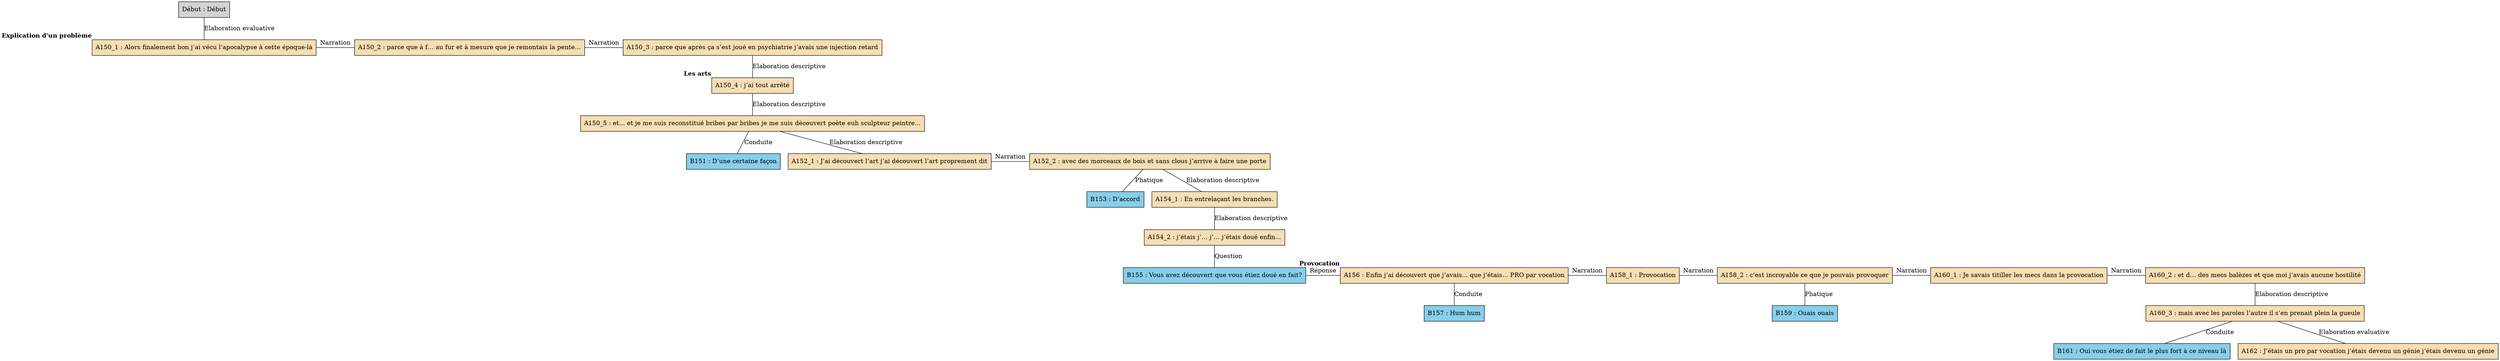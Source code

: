 digraph E02 {
	node [shape=box style=filled]
	"Début" [label="Début : Début" xlabel=""]
	A150_1 [label="A150_1 : Alors finalement bon j’ai vécu l’apocalypse à cette époque-là" fillcolor=wheat xlabel=<<B>Explication d'un problème</B>>]
	A150_2 [label="A150_2 : parce que à f… au fur et à mesure que je remontais la pente..." fillcolor=wheat xlabel=""]
	A150_3 [label="A150_3 : parce que après ça s’est joué en psychiatrie j’avais une injection retard" fillcolor=wheat xlabel=""]
	A150_4 [label="A150_4 : j’ai tout arrêté" fillcolor=wheat xlabel=<<B>Les arts</B>>]
	A150_5 [label="A150_5 : et... et je me suis reconstitué bribes par bribes je me suis découvert poète euh sculpteur peintre..." fillcolor=wheat xlabel=""]
	B151 [label="B151 : D’une certaine façon" fillcolor=skyblue xlabel=""]
	A152_1 [label="A152_1 : J’ai découvert l’art j’ai découvert l’art proprement dit" fillcolor=wheat xlabel=""]
	A152_2 [label="A152_2 : avec des morceaux de bois et sans clous j’arrive à faire une porte" fillcolor=wheat xlabel=""]
	B153 [label="B153 : D’accord" fillcolor=skyblue xlabel=""]
	A154_1 [label="A154_1 : En entrelaçant les branches." fillcolor=wheat xlabel=""]
	A154_2 [label="A154_2 : j’étais j’… j’… j’étais doué enfin..." fillcolor=wheat xlabel=""]
	B155 [label="B155 : Vous avez découvert que vous étiez doué en fait?" fillcolor=skyblue xlabel=""]
	A156 [label="A156 : Enfin j’ai découvert que j’avais... que j’étais... PRO par vocation" fillcolor=wheat xlabel=<<B>Provocation</B>>]
	B157 [label="B157 : Hum hum" fillcolor=skyblue xlabel=""]
	A158_1 [label="A158_1 : Provocation" fillcolor=wheat xlabel=""]
	A158_2 [label="A158_2 : c’est incroyable ce que je pouvais provoquer" fillcolor=wheat xlabel=""]
	B159 [label="B159 : Ouais ouais" fillcolor=skyblue xlabel=""]
	A160_1 [label="A160_1 : Je savais titiller les mecs dans la provocation" fillcolor=wheat xlabel=""]
	A160_2 [label="A160_2 : et d… des mecs balèzes et que moi j’avais aucune hostilité" fillcolor=wheat xlabel=""]
	A160_3 [label="A160_3 : mais avec les paroles l’autre il s’en prenait plein la gueule" fillcolor=wheat xlabel=""]
	B161 [label="B161 : Oui vous étiez de fait le plus fort à ce niveau là" fillcolor=skyblue xlabel=""]
	A162 [label="A162 : J’étais un pro par vocation j’étais devenu un génie j’étais devenu un génie" fillcolor=wheat xlabel=""]
	"Début" -> A150_1 [label="Elaboration evaluative" dir=none]
	{
		rank=same
		A150_1
		A150_2
		A150_1 -> A150_2 [label=Narration dir=none]
	}
	{
		rank=same
		A150_2
		A150_3
		A150_2 -> A150_3 [label=Narration dir=none]
	}
	A150_3 -> A150_4 [label="Elaboration descriptive" dir=none]
	A150_4 -> A150_5 [label="Elaboration descriptive" dir=none]
	A150_5 -> B151 [label=Conduite dir=none]
	A152_2 -> B153 [label=Phatique dir=none]
	A152_2 -> A154_1 [label="Elaboration descriptive" dir=none]
	{
		rank=same
		A152_1
		A152_2
		A152_1 -> A152_2 [label=Narration dir=none]
	}
	A154_2 -> B155 [label=Question dir=none]
	A156 -> B157 [label=Conduite dir=none]
	{
		rank=same
		B155
		A156
		B155 -> A156 [label="Réponse" dir=none]
	}
	{
		rank=same
		A156
		A158_1
		A156 -> A158_1 [label=Narration dir=none]
	}
	{
		rank=same
		A158_1
		A158_2
		A158_1 -> A158_2 [label=Narration dir=none]
	}
	A158_2 -> B159 [label=Phatique dir=none]
	{
		rank=same
		A158_2
		A160_1
		A158_2 -> A160_1 [label=Narration dir=none]
	}
	{
		rank=same
		A160_1
		A160_2
		A160_1 -> A160_2 [label=Narration dir=none]
	}
	A160_2 -> A160_3 [label="Elaboration descriptive" dir=none]
	A160_3 -> B161 [label=Conduite dir=none]
	A160_3 -> A162 [label="Elaboration evaluative" dir=none]
	A150_5 -> A152_1 [label="Elaboration descriptive" dir=none]
	A154_1 -> A154_2 [label="Elaboration descriptive" dir=none]
}
